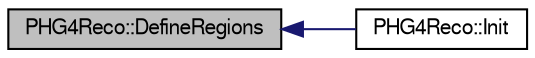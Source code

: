 digraph "PHG4Reco::DefineRegions"
{
  bgcolor="transparent";
  edge [fontname="FreeSans",fontsize="10",labelfontname="FreeSans",labelfontsize="10"];
  node [fontname="FreeSans",fontsize="10",shape=record];
  rankdir="LR";
  Node1 [label="PHG4Reco::DefineRegions",height=0.2,width=0.4,color="black", fillcolor="grey75", style="filled" fontcolor="black"];
  Node1 -> Node2 [dir="back",color="midnightblue",fontsize="10",style="solid",fontname="FreeSans"];
  Node2 [label="PHG4Reco::Init",height=0.2,width=0.4,color="black",URL="$d0/d78/classPHG4Reco.html#a59f7c59986c59710348395db0de25bda",tooltip="full initialization "];
}
